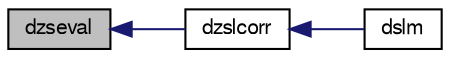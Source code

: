 digraph "dzseval"
{
  edge [fontname="FreeSans",fontsize="10",labelfontname="FreeSans",labelfontsize="10"];
  node [fontname="FreeSans",fontsize="10",shape=record];
  rankdir="LR";
  Node1 [label="dzseval",height=0.2,width=0.4,color="black", fillcolor="grey75", style="filled", fontcolor="black"];
  Node1 -> Node2 [dir="back",color="midnightblue",fontsize="10",style="solid",fontname="FreeSans"];
  Node2 [label="dzslcorr",height=0.2,width=0.4,color="black", fillcolor="white", style="filled",URL="$dzslcorr_8f90.html#a4c956eab6ffa718951fdb69fe398497a",tooltip=" DZSLCORR computes the Lagueree correction term of a real polynomial with complex root approximation..."];
  Node2 -> Node3 [dir="back",color="midnightblue",fontsize="10",style="solid",fontname="FreeSans"];
  Node3 [label="dslm",height=0.2,width=0.4,color="black", fillcolor="white", style="filled",URL="$dslm_8f90.html#a7809ea1685268dcc45fbd3de77420416",tooltip=" DSLM simultaneously computes the roots of a real polynomial.  "];
}
